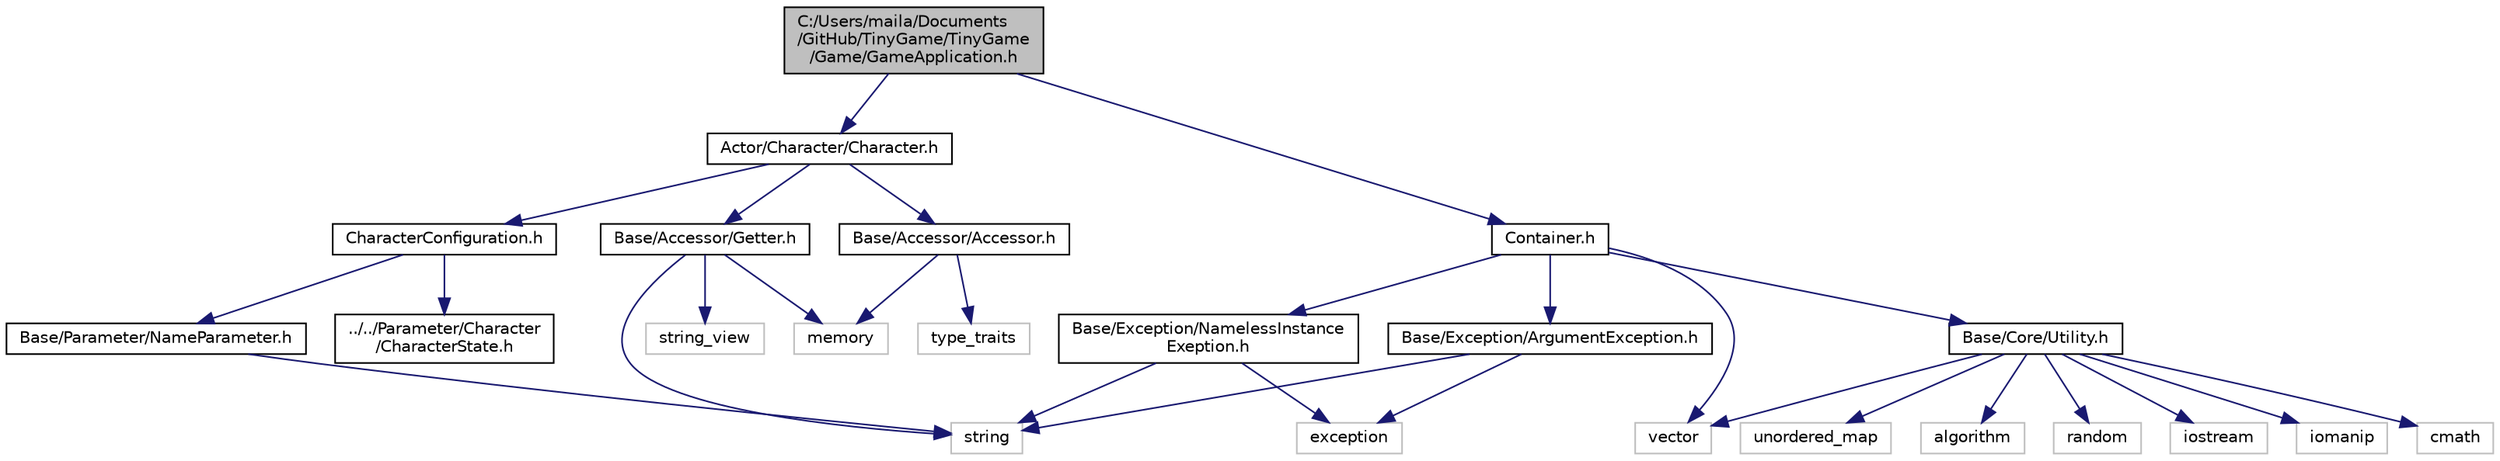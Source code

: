 digraph "C:/Users/maila/Documents/GitHub/TinyGame/TinyGame/Game/GameApplication.h"
{
 // LATEX_PDF_SIZE
  edge [fontname="Helvetica",fontsize="10",labelfontname="Helvetica",labelfontsize="10"];
  node [fontname="Helvetica",fontsize="10",shape=record];
  Node1 [label="C:/Users/maila/Documents\l/GitHub/TinyGame/TinyGame\l/Game/GameApplication.h",height=0.2,width=0.4,color="black", fillcolor="grey75", style="filled", fontcolor="black",tooltip="game application"];
  Node1 -> Node2 [color="midnightblue",fontsize="10",style="solid",fontname="Helvetica"];
  Node2 [label="Actor/Character/Character.h",height=0.2,width=0.4,color="black", fillcolor="white", style="filled",URL="$_character_8h.html",tooltip="game character"];
  Node2 -> Node3 [color="midnightblue",fontsize="10",style="solid",fontname="Helvetica"];
  Node3 [label="CharacterConfiguration.h",height=0.2,width=0.4,color="black", fillcolor="white", style="filled",URL="$_character_configuration_8h.html",tooltip="キャラクタークラスを構成するパラメータ"];
  Node3 -> Node4 [color="midnightblue",fontsize="10",style="solid",fontname="Helvetica"];
  Node4 [label="Base/Parameter/NameParameter.h",height=0.2,width=0.4,color="black", fillcolor="white", style="filled",URL="$_name_parameter_8h.html",tooltip="名前オブジェクト"];
  Node4 -> Node5 [color="midnightblue",fontsize="10",style="solid",fontname="Helvetica"];
  Node5 [label="string",height=0.2,width=0.4,color="grey75", fillcolor="white", style="filled",tooltip=" "];
  Node3 -> Node6 [color="midnightblue",fontsize="10",style="solid",fontname="Helvetica"];
  Node6 [label="../../Parameter/Character\l/CharacterState.h",height=0.2,width=0.4,color="black", fillcolor="white", style="filled",URL="$_character_state_8h.html",tooltip="character's instance state"];
  Node2 -> Node7 [color="midnightblue",fontsize="10",style="solid",fontname="Helvetica"];
  Node7 [label="Base/Accessor/Accessor.h",height=0.2,width=0.4,color="black", fillcolor="white", style="filled",URL="$_accessor_8h.html",tooltip="ゲッター"];
  Node7 -> Node8 [color="midnightblue",fontsize="10",style="solid",fontname="Helvetica"];
  Node8 [label="type_traits",height=0.2,width=0.4,color="grey75", fillcolor="white", style="filled",tooltip=" "];
  Node7 -> Node9 [color="midnightblue",fontsize="10",style="solid",fontname="Helvetica"];
  Node9 [label="memory",height=0.2,width=0.4,color="grey75", fillcolor="white", style="filled",tooltip=" "];
  Node2 -> Node10 [color="midnightblue",fontsize="10",style="solid",fontname="Helvetica"];
  Node10 [label="Base/Accessor/Getter.h",height=0.2,width=0.4,color="black", fillcolor="white", style="filled",URL="$_getter_8h.html",tooltip="ゲッター"];
  Node10 -> Node9 [color="midnightblue",fontsize="10",style="solid",fontname="Helvetica"];
  Node10 -> Node5 [color="midnightblue",fontsize="10",style="solid",fontname="Helvetica"];
  Node10 -> Node11 [color="midnightblue",fontsize="10",style="solid",fontname="Helvetica"];
  Node11 [label="string_view",height=0.2,width=0.4,color="grey75", fillcolor="white", style="filled",tooltip=" "];
  Node1 -> Node12 [color="midnightblue",fontsize="10",style="solid",fontname="Helvetica"];
  Node12 [label="Container.h",height=0.2,width=0.4,color="black", fillcolor="white", style="filled",URL="$_container_8h.html",tooltip="abstruct container"];
  Node12 -> Node13 [color="midnightblue",fontsize="10",style="solid",fontname="Helvetica"];
  Node13 [label="vector",height=0.2,width=0.4,color="grey75", fillcolor="white", style="filled",tooltip=" "];
  Node12 -> Node14 [color="midnightblue",fontsize="10",style="solid",fontname="Helvetica"];
  Node14 [label="Base/Core/Utility.h",height=0.2,width=0.4,color="black", fillcolor="white", style="filled",URL="$_utility_8h.html",tooltip=" "];
  Node14 -> Node13 [color="midnightblue",fontsize="10",style="solid",fontname="Helvetica"];
  Node14 -> Node15 [color="midnightblue",fontsize="10",style="solid",fontname="Helvetica"];
  Node15 [label="unordered_map",height=0.2,width=0.4,color="grey75", fillcolor="white", style="filled",tooltip=" "];
  Node14 -> Node16 [color="midnightblue",fontsize="10",style="solid",fontname="Helvetica"];
  Node16 [label="algorithm",height=0.2,width=0.4,color="grey75", fillcolor="white", style="filled",tooltip=" "];
  Node14 -> Node17 [color="midnightblue",fontsize="10",style="solid",fontname="Helvetica"];
  Node17 [label="random",height=0.2,width=0.4,color="grey75", fillcolor="white", style="filled",tooltip=" "];
  Node14 -> Node18 [color="midnightblue",fontsize="10",style="solid",fontname="Helvetica"];
  Node18 [label="iostream",height=0.2,width=0.4,color="grey75", fillcolor="white", style="filled",tooltip=" "];
  Node14 -> Node19 [color="midnightblue",fontsize="10",style="solid",fontname="Helvetica"];
  Node19 [label="iomanip",height=0.2,width=0.4,color="grey75", fillcolor="white", style="filled",tooltip=" "];
  Node14 -> Node20 [color="midnightblue",fontsize="10",style="solid",fontname="Helvetica"];
  Node20 [label="cmath",height=0.2,width=0.4,color="grey75", fillcolor="white", style="filled",tooltip=" "];
  Node12 -> Node21 [color="midnightblue",fontsize="10",style="solid",fontname="Helvetica"];
  Node21 [label="Base/Exception/NamelessInstance\lExeption.h",height=0.2,width=0.4,color="black", fillcolor="white", style="filled",URL="$_nameless_instance_exeption_8h.html",tooltip="インスタンスに名前がない場合にスローされる例外"];
  Node21 -> Node22 [color="midnightblue",fontsize="10",style="solid",fontname="Helvetica"];
  Node22 [label="exception",height=0.2,width=0.4,color="grey75", fillcolor="white", style="filled",tooltip=" "];
  Node21 -> Node5 [color="midnightblue",fontsize="10",style="solid",fontname="Helvetica"];
  Node12 -> Node23 [color="midnightblue",fontsize="10",style="solid",fontname="Helvetica"];
  Node23 [label="Base/Exception/ArgumentException.h",height=0.2,width=0.4,color="black", fillcolor="white", style="filled",URL="$_argument_exception_8h.html",tooltip="メソッドに渡された引数のいずれかが無効な場合にスローされる例外"];
  Node23 -> Node22 [color="midnightblue",fontsize="10",style="solid",fontname="Helvetica"];
  Node23 -> Node5 [color="midnightblue",fontsize="10",style="solid",fontname="Helvetica"];
}
